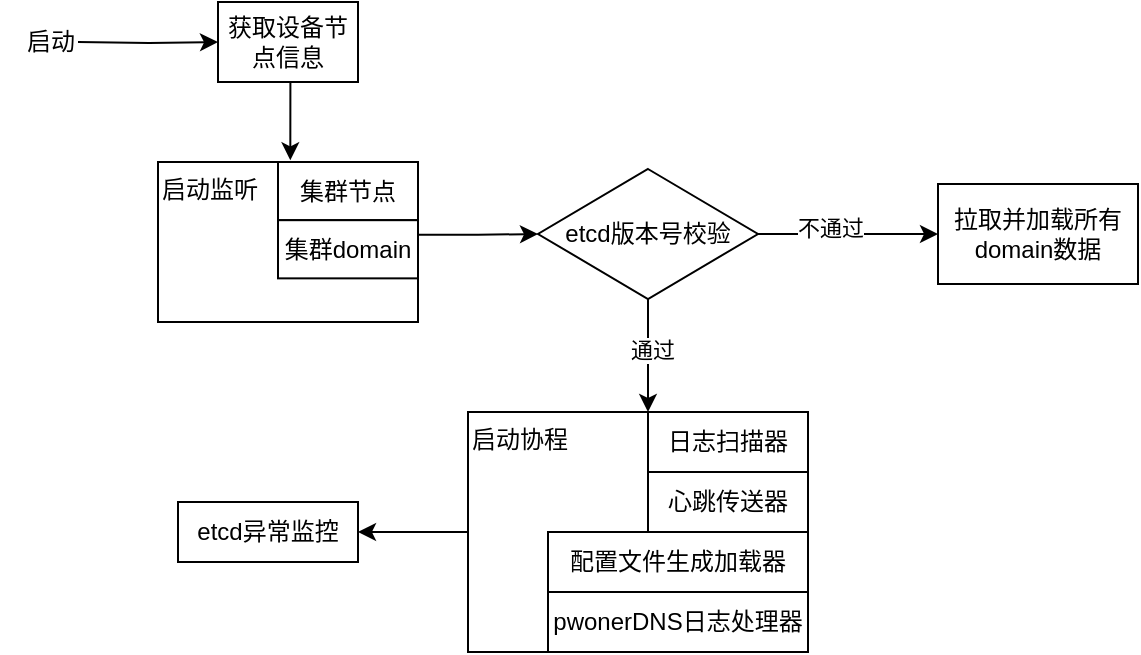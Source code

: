 <mxfile version="20.1.4" type="github">
  <diagram id="j2xFF6dWLdvySgO7YBa3" name="第 1 页">
    <mxGraphModel dx="783" dy="513" grid="1" gridSize="10" guides="1" tooltips="1" connect="1" arrows="1" fold="1" page="1" pageScale="1" pageWidth="827" pageHeight="1169" math="0" shadow="0">
      <root>
        <mxCell id="0" />
        <mxCell id="1" parent="0" />
        <mxCell id="ebUCkN1Dy4gkY2kswimO-30" style="edgeStyle=orthogonalEdgeStyle;rounded=0;orthogonalLoop=1;jettySize=auto;html=1;entryX=0;entryY=0.5;entryDx=0;entryDy=0;" edge="1" parent="1" target="ebUCkN1Dy4gkY2kswimO-3">
          <mxGeometry relative="1" as="geometry">
            <mxPoint x="220.0" y="70" as="sourcePoint" />
          </mxGeometry>
        </mxCell>
        <mxCell id="ebUCkN1Dy4gkY2kswimO-31" style="edgeStyle=orthogonalEdgeStyle;rounded=0;orthogonalLoop=1;jettySize=auto;html=1;exitX=0.5;exitY=1;exitDx=0;exitDy=0;entryX=0.088;entryY=-0.029;entryDx=0;entryDy=0;entryPerimeter=0;" edge="1" parent="1" source="ebUCkN1Dy4gkY2kswimO-3" target="ebUCkN1Dy4gkY2kswimO-4">
          <mxGeometry relative="1" as="geometry" />
        </mxCell>
        <mxCell id="ebUCkN1Dy4gkY2kswimO-3" value="获取设备节点信息" style="rounded=0;whiteSpace=wrap;html=1;" vertex="1" parent="1">
          <mxGeometry x="290" y="50" width="70" height="40" as="geometry" />
        </mxCell>
        <mxCell id="ebUCkN1Dy4gkY2kswimO-23" style="edgeStyle=orthogonalEdgeStyle;rounded=0;orthogonalLoop=1;jettySize=auto;html=1;exitX=1;exitY=0.5;exitDx=0;exitDy=0;entryX=0;entryY=0.5;entryDx=0;entryDy=0;" edge="1" parent="1" source="ebUCkN1Dy4gkY2kswimO-8" target="ebUCkN1Dy4gkY2kswimO-9">
          <mxGeometry relative="1" as="geometry" />
        </mxCell>
        <mxCell id="ebUCkN1Dy4gkY2kswimO-28" value="不通过" style="edgeLabel;html=1;align=center;verticalAlign=middle;resizable=0;points=[];" vertex="1" connectable="0" parent="ebUCkN1Dy4gkY2kswimO-23">
          <mxGeometry x="-0.206" y="3" relative="1" as="geometry">
            <mxPoint as="offset" />
          </mxGeometry>
        </mxCell>
        <mxCell id="ebUCkN1Dy4gkY2kswimO-36" style="edgeStyle=orthogonalEdgeStyle;rounded=0;orthogonalLoop=1;jettySize=auto;html=1;entryX=0;entryY=0;entryDx=0;entryDy=0;" edge="1" parent="1" source="ebUCkN1Dy4gkY2kswimO-8" target="ebUCkN1Dy4gkY2kswimO-11">
          <mxGeometry relative="1" as="geometry" />
        </mxCell>
        <mxCell id="ebUCkN1Dy4gkY2kswimO-37" value="通过" style="edgeLabel;html=1;align=center;verticalAlign=middle;resizable=0;points=[];" vertex="1" connectable="0" parent="ebUCkN1Dy4gkY2kswimO-36">
          <mxGeometry x="-0.123" y="2" relative="1" as="geometry">
            <mxPoint as="offset" />
          </mxGeometry>
        </mxCell>
        <mxCell id="ebUCkN1Dy4gkY2kswimO-8" value="etcd版本号校验" style="rhombus;whiteSpace=wrap;html=1;" vertex="1" parent="1">
          <mxGeometry x="450" y="133.5" width="110" height="65" as="geometry" />
        </mxCell>
        <mxCell id="ebUCkN1Dy4gkY2kswimO-9" value="拉取并加载所有domain数据" style="whiteSpace=wrap;html=1;" vertex="1" parent="1">
          <mxGeometry x="650" y="141" width="100" height="50" as="geometry" />
        </mxCell>
        <mxCell id="ebUCkN1Dy4gkY2kswimO-19" value="" style="group" vertex="1" connectable="0" parent="1">
          <mxGeometry x="260" y="130" width="130" height="80" as="geometry" />
        </mxCell>
        <mxCell id="ebUCkN1Dy4gkY2kswimO-18" value="启动监听" style="whiteSpace=wrap;html=1;align=left;verticalAlign=top;" vertex="1" parent="ebUCkN1Dy4gkY2kswimO-19">
          <mxGeometry width="130" height="80" as="geometry" />
        </mxCell>
        <mxCell id="ebUCkN1Dy4gkY2kswimO-4" value="集群节点" style="rounded=0;whiteSpace=wrap;html=1;" vertex="1" parent="ebUCkN1Dy4gkY2kswimO-19">
          <mxGeometry x="60" width="70" height="29.09" as="geometry" />
        </mxCell>
        <mxCell id="ebUCkN1Dy4gkY2kswimO-5" value="集群domain" style="rounded=0;whiteSpace=wrap;html=1;" vertex="1" parent="ebUCkN1Dy4gkY2kswimO-19">
          <mxGeometry x="60" y="29.091" width="70" height="29.091" as="geometry" />
        </mxCell>
        <mxCell id="ebUCkN1Dy4gkY2kswimO-32" value="" style="group" vertex="1" connectable="0" parent="1">
          <mxGeometry x="415" y="255" width="170" height="120" as="geometry" />
        </mxCell>
        <mxCell id="ebUCkN1Dy4gkY2kswimO-16" value="启动协程" style="whiteSpace=wrap;html=1;align=left;verticalAlign=top;" vertex="1" parent="ebUCkN1Dy4gkY2kswimO-32">
          <mxGeometry width="170" height="120" as="geometry" />
        </mxCell>
        <mxCell id="ebUCkN1Dy4gkY2kswimO-10" value="心跳传送器" style="whiteSpace=wrap;html=1;" vertex="1" parent="ebUCkN1Dy4gkY2kswimO-32">
          <mxGeometry x="90" y="30" width="80" height="30" as="geometry" />
        </mxCell>
        <mxCell id="ebUCkN1Dy4gkY2kswimO-11" value="日志扫描器" style="whiteSpace=wrap;html=1;" vertex="1" parent="ebUCkN1Dy4gkY2kswimO-32">
          <mxGeometry x="90" width="80" height="30" as="geometry" />
        </mxCell>
        <mxCell id="ebUCkN1Dy4gkY2kswimO-12" value="配置文件生成加载器" style="whiteSpace=wrap;html=1;" vertex="1" parent="ebUCkN1Dy4gkY2kswimO-32">
          <mxGeometry x="40" y="60" width="130" height="30" as="geometry" />
        </mxCell>
        <mxCell id="ebUCkN1Dy4gkY2kswimO-13" value="pwonerDNS日志处理器" style="whiteSpace=wrap;html=1;" vertex="1" parent="ebUCkN1Dy4gkY2kswimO-32">
          <mxGeometry x="40" y="90" width="130" height="30" as="geometry" />
        </mxCell>
        <mxCell id="ebUCkN1Dy4gkY2kswimO-34" style="edgeStyle=orthogonalEdgeStyle;rounded=0;orthogonalLoop=1;jettySize=auto;html=1;exitX=1;exitY=0.25;exitDx=0;exitDy=0;entryX=0;entryY=0.5;entryDx=0;entryDy=0;" edge="1" parent="1" source="ebUCkN1Dy4gkY2kswimO-5" target="ebUCkN1Dy4gkY2kswimO-8">
          <mxGeometry relative="1" as="geometry">
            <mxPoint x="440" y="166.667" as="targetPoint" />
          </mxGeometry>
        </mxCell>
        <mxCell id="ebUCkN1Dy4gkY2kswimO-38" value="etcd异常监控" style="whiteSpace=wrap;html=1;" vertex="1" parent="1">
          <mxGeometry x="270" y="300" width="90" height="30" as="geometry" />
        </mxCell>
        <mxCell id="ebUCkN1Dy4gkY2kswimO-39" style="edgeStyle=orthogonalEdgeStyle;rounded=0;orthogonalLoop=1;jettySize=auto;html=1;exitX=0;exitY=0.5;exitDx=0;exitDy=0;entryX=1;entryY=0.5;entryDx=0;entryDy=0;" edge="1" parent="1" source="ebUCkN1Dy4gkY2kswimO-16" target="ebUCkN1Dy4gkY2kswimO-38">
          <mxGeometry relative="1" as="geometry" />
        </mxCell>
        <mxCell id="ebUCkN1Dy4gkY2kswimO-40" value="启动" style="text;html=1;align=center;verticalAlign=middle;resizable=0;points=[];autosize=1;strokeColor=none;fillColor=none;" vertex="1" parent="1">
          <mxGeometry x="181" y="55" width="50" height="30" as="geometry" />
        </mxCell>
      </root>
    </mxGraphModel>
  </diagram>
</mxfile>
